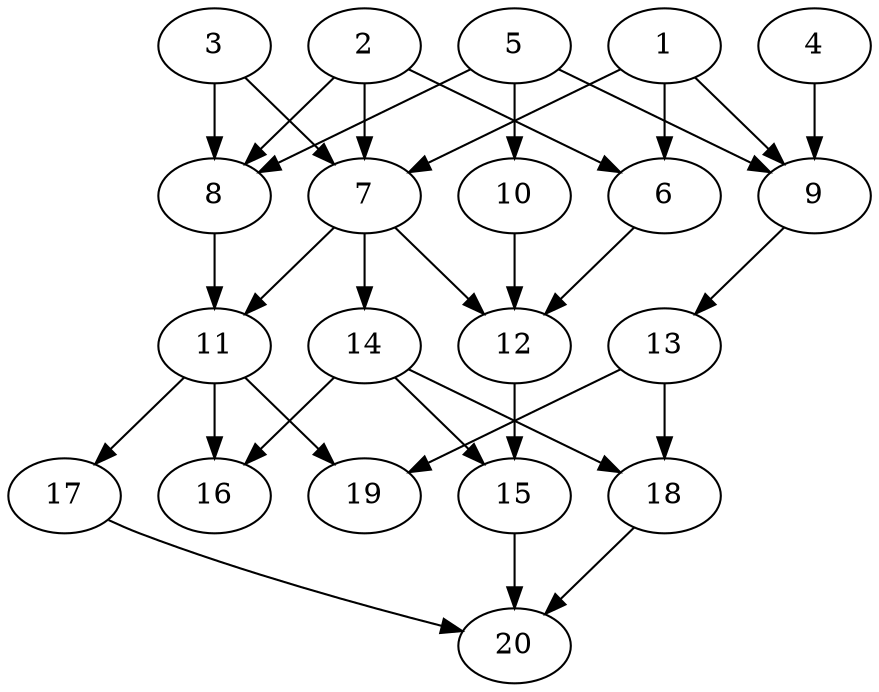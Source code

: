 // DAG automatically generated by daggen at Tue Jul 23 14:22:50 2019
// ./daggen --dot -n 20 --ccr 0.3 --fat 0.5 --regular 0.5 --density 0.6 --mindata 5242880 --maxdata 52428800 
digraph G {
  1 [size="162501973", alpha="0.17", expect_size="48750592"] 
  1 -> 6 [size ="48750592"]
  1 -> 7 [size ="48750592"]
  1 -> 9 [size ="48750592"]
  2 [size="21364053", alpha="0.10", expect_size="6409216"] 
  2 -> 6 [size ="6409216"]
  2 -> 7 [size ="6409216"]
  2 -> 8 [size ="6409216"]
  3 [size="42571093", alpha="0.09", expect_size="12771328"] 
  3 -> 7 [size ="12771328"]
  3 -> 8 [size ="12771328"]
  4 [size="135256747", alpha="0.13", expect_size="40577024"] 
  4 -> 9 [size ="40577024"]
  5 [size="106335573", alpha="0.13", expect_size="31900672"] 
  5 -> 8 [size ="31900672"]
  5 -> 9 [size ="31900672"]
  5 -> 10 [size ="31900672"]
  6 [size="30409387", alpha="0.09", expect_size="9122816"] 
  6 -> 12 [size ="9122816"]
  7 [size="62064640", alpha="0.18", expect_size="18619392"] 
  7 -> 11 [size ="18619392"]
  7 -> 12 [size ="18619392"]
  7 -> 14 [size ="18619392"]
  8 [size="94105600", alpha="0.16", expect_size="28231680"] 
  8 -> 11 [size ="28231680"]
  9 [size="20445867", alpha="0.13", expect_size="6133760"] 
  9 -> 13 [size ="6133760"]
  10 [size="17568427", alpha="0.11", expect_size="5270528"] 
  10 -> 12 [size ="5270528"]
  11 [size="23784107", alpha="0.16", expect_size="7135232"] 
  11 -> 16 [size ="7135232"]
  11 -> 17 [size ="7135232"]
  11 -> 19 [size ="7135232"]
  12 [size="160215040", alpha="0.11", expect_size="48064512"] 
  12 -> 15 [size ="48064512"]
  13 [size="78216533", alpha="0.10", expect_size="23464960"] 
  13 -> 18 [size ="23464960"]
  13 -> 19 [size ="23464960"]
  14 [size="147507200", alpha="0.20", expect_size="44252160"] 
  14 -> 15 [size ="44252160"]
  14 -> 16 [size ="44252160"]
  14 -> 18 [size ="44252160"]
  15 [size="93702827", alpha="0.08", expect_size="28110848"] 
  15 -> 20 [size ="28110848"]
  16 [size="41912320", alpha="0.12", expect_size="12573696"] 
  17 [size="112438613", alpha="0.01", expect_size="33731584"] 
  17 -> 20 [size ="33731584"]
  18 [size="99495253", alpha="0.10", expect_size="29848576"] 
  18 -> 20 [size ="29848576"]
  19 [size="68812800", alpha="0.19", expect_size="20643840"] 
  20 [size="170280960", alpha="0.01", expect_size="51084288"] 
}
